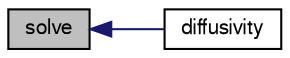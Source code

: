 digraph "solve"
{
  bgcolor="transparent";
  edge [fontname="FreeSans",fontsize="10",labelfontname="FreeSans",labelfontsize="10"];
  node [fontname="FreeSans",fontsize="10",shape=record];
  rankdir="LR";
  Node675 [label="solve",height=0.2,width=0.4,color="black", fillcolor="grey75", style="filled", fontcolor="black"];
  Node675 -> Node676 [dir="back",color="midnightblue",fontsize="10",style="solid",fontname="FreeSans"];
  Node676 [label="diffusivity",height=0.2,width=0.4,color="black",URL="$a23330.html#abb68c0e94331e85080d13f0823f0b8c8",tooltip="Return diffusivity. "];
}
